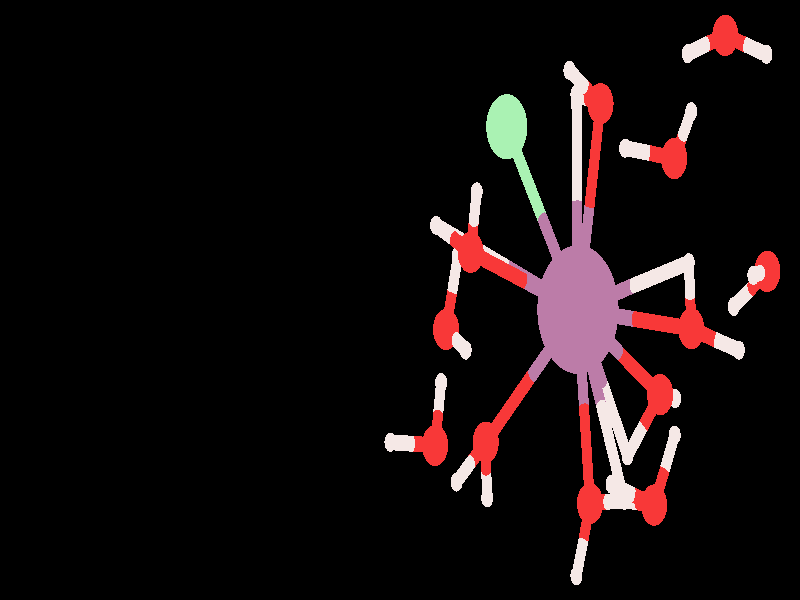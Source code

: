 #include "colors.inc"
#include "finish.inc"

global_settings {assumed_gamma 1 max_trace_level 6}
background {color White transmit 1.0}
camera {orthographic angle 0
  right -15.96*x up 7.55*y
  direction 50.00*z
  location <0,0,50.00> look_at <0,0,0>}


light_source {<  2.00,   3.00,  40.00> color White
  area_light <0.70, 0, 0>, <0, 0.70, 0>, 3, 3
  adaptive 1 jitter}
// no fog
#declare simple = finish {phong 0.7}
#declare pale = finish {ambient 0.5 diffuse 0.85 roughness 0.001 specular 0.200 }
#declare intermediate = finish {ambient 0.3 diffuse 0.6 specular 0.1 roughness 0.04}
#declare vmd = finish {ambient 0.0 diffuse 0.65 phong 0.1 phong_size 40.0 specular 0.5 }
#declare jmol = finish {ambient 0.2 diffuse 0.6 specular 1 roughness 0.001 metallic}
#declare ase2 = finish {ambient 0.05 brilliance 3 diffuse 0.6 metallic specular 0.7 roughness 0.04 reflection 0.15}
#declare ase3 = finish {ambient 0.15 brilliance 2 diffuse 0.6 metallic specular 1.0 roughness 0.001 reflection 0.0}
#declare glass = finish {ambient 0.05 diffuse 0.3 specular 1.0 roughness 0.001}
#declare glass2 = finish {ambient 0.01 diffuse 0.3 specular 1.0 reflection 0.25 roughness 0.001}
#declare Rcell = 0.050;
#declare Rbond = 0.100;

#macro atom(LOC, R, COL, TRANS, FIN)
  sphere{LOC, R texture{pigment{color COL transmit TRANS} finish{FIN}}}
#end
#macro constrain(LOC, R, COL, TRANS FIN)
union{torus{R, Rcell rotate 45*z texture{pigment{color COL transmit TRANS} finish{FIN}}}
     torus{R, Rcell rotate -45*z texture{pigment{color COL transmit TRANS} finish{FIN}}}
     translate LOC}
#end

// no cell vertices
atom(<  0.70,  -1.83,  -0.38>, 0.26, rgb <0.94, 0.04, 0.04>, 0.0, jmol) // #0
atom(<  0.82,  -1.04,  -0.96>, 0.12, rgb <0.91, 0.81, 0.79>, 0.0, jmol) // #1
atom(< -0.19,  -1.79,  -0.04>, 0.12, rgb <0.91, 0.81, 0.79>, 0.0, jmol) // #2
atom(<  4.00,   2.47,  -3.13>, 0.26, rgb <0.94, 0.04, 0.04>, 0.0, jmol) // #3
atom(<  3.38,   2.89,  -2.55>, 0.12, rgb <0.91, 0.81, 0.79>, 0.0, jmol) // #4
atom(<  3.52,   2.59,  -3.96>, 0.12, rgb <0.91, 0.81, 0.79>, 0.0, jmol) // #5
atom(<  6.49,   3.33,  -3.98>, 0.26, rgb <0.94, 0.04, 0.04>, 0.0, jmol) // #6
atom(<  5.74,   3.10,  -3.38>, 0.12, rgb <0.91, 0.81, 0.79>, 0.0, jmol) // #7
atom(<  7.31,   3.09,  -3.52>, 0.12, rgb <0.91, 0.81, 0.79>, 0.0, jmol) // #8
atom(<  1.41,   0.60,  -2.13>, 0.26, rgb <0.94, 0.04, 0.04>, 0.0, jmol) // #9
atom(<  0.72,   0.94,  -2.81>, 0.12, rgb <0.91, 0.81, 0.79>, 0.0, jmol) // #10
atom(<  1.53,   1.36,  -1.56>, 0.12, rgb <0.91, 0.81, 0.79>, 0.0, jmol) // #11
atom(<  1.71,  -1.79,  -4.89>, 0.26, rgb <0.94, 0.04, 0.04>, 0.0, jmol) // #12
atom(<  1.74,  -2.49,  -5.58>, 0.12, rgb <0.91, 0.81, 0.79>, 0.0, jmol) // #13
atom(<  1.13,  -2.29,  -4.22>, 0.12, rgb <0.91, 0.81, 0.79>, 0.0, jmol) // #14
atom(<  5.81,  -0.36,  -1.92>, 0.26, rgb <0.94, 0.04, 0.04>, 0.0, jmol) // #15
atom(<  6.76,  -0.63,  -1.74>, 0.12, rgb <0.91, 0.81, 0.79>, 0.0, jmol) // #16
atom(<  5.76,   0.47,  -1.46>, 0.12, rgb <0.91, 0.81, 0.79>, 0.0, jmol) // #17
atom(<  7.33,   0.36,  -4.22>, 0.26, rgb <0.94, 0.04, 0.04>, 0.0, jmol) // #18
atom(<  6.66,  -0.08,  -4.71>, 0.12, rgb <0.91, 0.81, 0.79>, 0.0, jmol) // #19
atom(<  7.05,   0.31,  -3.32>, 0.12, rgb <0.91, 0.81, 0.79>, 0.0, jmol) // #20
atom(<  3.79,  -2.56,  -2.64>, 0.26, rgb <0.94, 0.04, 0.04>, 0.0, jmol) // #21
atom(<  4.47,  -2.52,  -1.87>, 0.12, rgb <0.91, 0.81, 0.79>, 0.0, jmol) // #22
atom(<  3.52,  -3.47,  -2.51>, 0.12, rgb <0.91, 0.81, 0.79>, 0.0, jmol) // #23
atom(<  5.19,  -1.19,  -5.51>, 0.26, rgb <0.94, 0.04, 0.04>, 0.0, jmol) // #24
atom(<  5.49,  -1.24,  -6.41>, 0.12, rgb <0.91, 0.81, 0.79>, 0.0, jmol) // #25
atom(<  4.54,  -1.96,  -5.58>, 0.12, rgb <0.91, 0.81, 0.79>, 0.0, jmol) // #26
atom(<  0.92,  -0.37,  -7.01>, 0.26, rgb <0.94, 0.04, 0.04>, 0.0, jmol) // #27
atom(<  1.16,   0.57,  -6.93>, 0.12, rgb <0.91, 0.81, 0.79>, 0.0, jmol) // #28
atom(<  1.31,  -0.63,  -6.16>, 0.12, rgb <0.91, 0.81, 0.79>, 0.0, jmol) // #29
atom(<  5.07,  -2.58,  -0.40>, 0.26, rgb <0.94, 0.04, 0.04>, 0.0, jmol) // #30
atom(<  5.48,  -1.70,  -0.61>, 0.12, rgb <0.91, 0.81, 0.79>, 0.0, jmol) // #31
atom(<  4.22,  -2.32,   0.00>, 0.12, rgb <0.91, 0.81, 0.79>, 0.0, jmol) // #32
atom(<  5.47,   1.78,  -6.16>, 0.26, rgb <0.94, 0.04, 0.04>, 0.0, jmol) // #33
atom(<  5.81,   2.37,  -5.47>, 0.12, rgb <0.91, 0.81, 0.79>, 0.0, jmol) // #34
atom(<  4.49,   1.91,  -6.12>, 0.12, rgb <0.91, 0.81, 0.79>, 0.0, jmol) // #35
atom(<  3.55,  -0.12,  -3.62>, 0.81, rgb <0.50, 0.20, 0.39>, 0.0, jmol) // #36
atom(<  2.13,   2.18,  -5.46>, 0.41, rgb <0.40, 0.89, 0.45>, 0.0, jmol) // #37
cylinder {<  0.70,  -1.83,  -0.38>, <  0.76,  -1.44,  -0.67>, Rbond texture{pigment {color rgb <0.94, 0.04, 0.04> transmit 0.0} finish{jmol}}}
cylinder {<  0.82,  -1.04,  -0.96>, <  0.76,  -1.44,  -0.67>, Rbond texture{pigment {color rgb <0.91, 0.81, 0.79> transmit 0.0} finish{jmol}}}
cylinder {<  0.70,  -1.83,  -0.38>, <  0.26,  -1.81,  -0.21>, Rbond texture{pigment {color rgb <0.94, 0.04, 0.04> transmit 0.0} finish{jmol}}}
cylinder {< -0.19,  -1.79,  -0.04>, <  0.26,  -1.81,  -0.21>, Rbond texture{pigment {color rgb <0.91, 0.81, 0.79> transmit 0.0} finish{jmol}}}
cylinder {<  4.00,   2.47,  -3.13>, <  3.69,   2.68,  -2.84>, Rbond texture{pigment {color rgb <0.94, 0.04, 0.04> transmit 0.0} finish{jmol}}}
cylinder {<  3.38,   2.89,  -2.55>, <  3.69,   2.68,  -2.84>, Rbond texture{pigment {color rgb <0.91, 0.81, 0.79> transmit 0.0} finish{jmol}}}
cylinder {<  4.00,   2.47,  -3.13>, <  3.78,   1.18,  -3.38>, Rbond texture{pigment {color rgb <0.94, 0.04, 0.04> transmit 0.0} finish{jmol}}}
cylinder {<  3.55,  -0.12,  -3.62>, <  3.78,   1.18,  -3.38>, Rbond texture{pigment {color rgb <0.50, 0.20, 0.39> transmit 0.0} finish{jmol}}}
cylinder {<  4.00,   2.47,  -3.13>, <  3.76,   2.53,  -3.54>, Rbond texture{pigment {color rgb <0.94, 0.04, 0.04> transmit 0.0} finish{jmol}}}
cylinder {<  3.52,   2.59,  -3.96>, <  3.76,   2.53,  -3.54>, Rbond texture{pigment {color rgb <0.91, 0.81, 0.79> transmit 0.0} finish{jmol}}}
cylinder {<  3.52,   2.59,  -3.96>, <  3.53,   1.24,  -3.79>, Rbond texture{pigment {color rgb <0.91, 0.81, 0.79> transmit 0.0} finish{jmol}}}
cylinder {<  3.55,  -0.12,  -3.62>, <  3.53,   1.24,  -3.79>, Rbond texture{pigment {color rgb <0.50, 0.20, 0.39> transmit 0.0} finish{jmol}}}
cylinder {<  6.49,   3.33,  -3.98>, <  6.12,   3.22,  -3.68>, Rbond texture{pigment {color rgb <0.94, 0.04, 0.04> transmit 0.0} finish{jmol}}}
cylinder {<  5.74,   3.10,  -3.38>, <  6.12,   3.22,  -3.68>, Rbond texture{pigment {color rgb <0.91, 0.81, 0.79> transmit 0.0} finish{jmol}}}
cylinder {<  6.49,   3.33,  -3.98>, <  6.90,   3.21,  -3.75>, Rbond texture{pigment {color rgb <0.94, 0.04, 0.04> transmit 0.0} finish{jmol}}}
cylinder {<  7.31,   3.09,  -3.52>, <  6.90,   3.21,  -3.75>, Rbond texture{pigment {color rgb <0.91, 0.81, 0.79> transmit 0.0} finish{jmol}}}
cylinder {<  1.41,   0.60,  -2.13>, <  1.47,   0.98,  -1.84>, Rbond texture{pigment {color rgb <0.94, 0.04, 0.04> transmit 0.0} finish{jmol}}}
cylinder {<  1.53,   1.36,  -1.56>, <  1.47,   0.98,  -1.84>, Rbond texture{pigment {color rgb <0.91, 0.81, 0.79> transmit 0.0} finish{jmol}}}
cylinder {<  1.41,   0.60,  -2.13>, <  1.07,   0.77,  -2.47>, Rbond texture{pigment {color rgb <0.94, 0.04, 0.04> transmit 0.0} finish{jmol}}}
cylinder {<  0.72,   0.94,  -2.81>, <  1.07,   0.77,  -2.47>, Rbond texture{pigment {color rgb <0.91, 0.81, 0.79> transmit 0.0} finish{jmol}}}
cylinder {<  1.41,   0.60,  -2.13>, <  2.48,   0.24,  -2.88>, Rbond texture{pigment {color rgb <0.94, 0.04, 0.04> transmit 0.0} finish{jmol}}}
cylinder {<  3.55,  -0.12,  -3.62>, <  2.48,   0.24,  -2.88>, Rbond texture{pigment {color rgb <0.50, 0.20, 0.39> transmit 0.0} finish{jmol}}}
cylinder {<  0.72,   0.94,  -2.81>, <  2.14,   0.41,  -3.22>, Rbond texture{pigment {color rgb <0.91, 0.81, 0.79> transmit 0.0} finish{jmol}}}
cylinder {<  3.55,  -0.12,  -3.62>, <  2.14,   0.41,  -3.22>, Rbond texture{pigment {color rgb <0.50, 0.20, 0.39> transmit 0.0} finish{jmol}}}
cylinder {<  1.71,  -1.79,  -4.89>, <  2.63,  -0.95,  -4.26>, Rbond texture{pigment {color rgb <0.94, 0.04, 0.04> transmit 0.0} finish{jmol}}}
cylinder {<  3.55,  -0.12,  -3.62>, <  2.63,  -0.95,  -4.26>, Rbond texture{pigment {color rgb <0.50, 0.20, 0.39> transmit 0.0} finish{jmol}}}
cylinder {<  1.71,  -1.79,  -4.89>, <  1.42,  -2.04,  -4.55>, Rbond texture{pigment {color rgb <0.94, 0.04, 0.04> transmit 0.0} finish{jmol}}}
cylinder {<  1.13,  -2.29,  -4.22>, <  1.42,  -2.04,  -4.55>, Rbond texture{pigment {color rgb <0.91, 0.81, 0.79> transmit 0.0} finish{jmol}}}
cylinder {<  1.71,  -1.79,  -4.89>, <  1.72,  -2.14,  -5.24>, Rbond texture{pigment {color rgb <0.94, 0.04, 0.04> transmit 0.0} finish{jmol}}}
cylinder {<  1.74,  -2.49,  -5.58>, <  1.72,  -2.14,  -5.24>, Rbond texture{pigment {color rgb <0.91, 0.81, 0.79> transmit 0.0} finish{jmol}}}
cylinder {<  5.81,  -0.36,  -1.92>, <  4.68,  -0.24,  -2.77>, Rbond texture{pigment {color rgb <0.94, 0.04, 0.04> transmit 0.0} finish{jmol}}}
cylinder {<  3.55,  -0.12,  -3.62>, <  4.68,  -0.24,  -2.77>, Rbond texture{pigment {color rgb <0.50, 0.20, 0.39> transmit 0.0} finish{jmol}}}
cylinder {<  5.81,  -0.36,  -1.92>, <  6.29,  -0.50,  -1.83>, Rbond texture{pigment {color rgb <0.94, 0.04, 0.04> transmit 0.0} finish{jmol}}}
cylinder {<  6.76,  -0.63,  -1.74>, <  6.29,  -0.50,  -1.83>, Rbond texture{pigment {color rgb <0.91, 0.81, 0.79> transmit 0.0} finish{jmol}}}
cylinder {<  5.81,  -0.36,  -1.92>, <  5.79,   0.05,  -1.69>, Rbond texture{pigment {color rgb <0.94, 0.04, 0.04> transmit 0.0} finish{jmol}}}
cylinder {<  5.76,   0.47,  -1.46>, <  5.79,   0.05,  -1.69>, Rbond texture{pigment {color rgb <0.91, 0.81, 0.79> transmit 0.0} finish{jmol}}}
cylinder {<  5.76,   0.47,  -1.46>, <  4.65,   0.18,  -2.54>, Rbond texture{pigment {color rgb <0.91, 0.81, 0.79> transmit 0.0} finish{jmol}}}
cylinder {<  3.55,  -0.12,  -3.62>, <  4.65,   0.18,  -2.54>, Rbond texture{pigment {color rgb <0.50, 0.20, 0.39> transmit 0.0} finish{jmol}}}
cylinder {<  7.33,   0.36,  -4.22>, <  7.19,   0.34,  -3.77>, Rbond texture{pigment {color rgb <0.94, 0.04, 0.04> transmit 0.0} finish{jmol}}}
cylinder {<  7.05,   0.31,  -3.32>, <  7.19,   0.34,  -3.77>, Rbond texture{pigment {color rgb <0.91, 0.81, 0.79> transmit 0.0} finish{jmol}}}
cylinder {<  7.33,   0.36,  -4.22>, <  7.00,   0.14,  -4.47>, Rbond texture{pigment {color rgb <0.94, 0.04, 0.04> transmit 0.0} finish{jmol}}}
cylinder {<  6.66,  -0.08,  -4.71>, <  7.00,   0.14,  -4.47>, Rbond texture{pigment {color rgb <0.91, 0.81, 0.79> transmit 0.0} finish{jmol}}}
cylinder {<  3.79,  -2.56,  -2.64>, <  3.66,  -3.02,  -2.58>, Rbond texture{pigment {color rgb <0.94, 0.04, 0.04> transmit 0.0} finish{jmol}}}
cylinder {<  3.52,  -3.47,  -2.51>, <  3.66,  -3.02,  -2.58>, Rbond texture{pigment {color rgb <0.91, 0.81, 0.79> transmit 0.0} finish{jmol}}}
cylinder {<  3.79,  -2.56,  -2.64>, <  3.67,  -1.34,  -3.13>, Rbond texture{pigment {color rgb <0.94, 0.04, 0.04> transmit 0.0} finish{jmol}}}
cylinder {<  3.55,  -0.12,  -3.62>, <  3.67,  -1.34,  -3.13>, Rbond texture{pigment {color rgb <0.50, 0.20, 0.39> transmit 0.0} finish{jmol}}}
cylinder {<  3.79,  -2.56,  -2.64>, <  4.13,  -2.54,  -2.25>, Rbond texture{pigment {color rgb <0.94, 0.04, 0.04> transmit 0.0} finish{jmol}}}
cylinder {<  4.47,  -2.52,  -1.87>, <  4.13,  -2.54,  -2.25>, Rbond texture{pigment {color rgb <0.91, 0.81, 0.79> transmit 0.0} finish{jmol}}}
cylinder {<  4.47,  -2.52,  -1.87>, <  4.01,  -1.32,  -2.75>, Rbond texture{pigment {color rgb <0.91, 0.81, 0.79> transmit 0.0} finish{jmol}}}
cylinder {<  3.55,  -0.12,  -3.62>, <  4.01,  -1.32,  -2.75>, Rbond texture{pigment {color rgb <0.50, 0.20, 0.39> transmit 0.0} finish{jmol}}}
cylinder {<  4.47,  -2.52,  -1.87>, <  4.77,  -2.55,  -1.13>, Rbond texture{pigment {color rgb <0.91, 0.81, 0.79> transmit 0.0} finish{jmol}}}
cylinder {<  5.07,  -2.58,  -0.40>, <  4.77,  -2.55,  -1.13>, Rbond texture{pigment {color rgb <0.94, 0.04, 0.04> transmit 0.0} finish{jmol}}}
cylinder {<  5.19,  -1.19,  -5.51>, <  4.37,  -0.66,  -4.57>, Rbond texture{pigment {color rgb <0.94, 0.04, 0.04> transmit 0.0} finish{jmol}}}
cylinder {<  3.55,  -0.12,  -3.62>, <  4.37,  -0.66,  -4.57>, Rbond texture{pigment {color rgb <0.50, 0.20, 0.39> transmit 0.0} finish{jmol}}}
cylinder {<  5.19,  -1.19,  -5.51>, <  4.86,  -1.58,  -5.55>, Rbond texture{pigment {color rgb <0.94, 0.04, 0.04> transmit 0.0} finish{jmol}}}
cylinder {<  4.54,  -1.96,  -5.58>, <  4.86,  -1.58,  -5.55>, Rbond texture{pigment {color rgb <0.91, 0.81, 0.79> transmit 0.0} finish{jmol}}}
cylinder {<  5.19,  -1.19,  -5.51>, <  5.34,  -1.22,  -5.96>, Rbond texture{pigment {color rgb <0.94, 0.04, 0.04> transmit 0.0} finish{jmol}}}
cylinder {<  5.49,  -1.24,  -6.41>, <  5.34,  -1.22,  -5.96>, Rbond texture{pigment {color rgb <0.91, 0.81, 0.79> transmit 0.0} finish{jmol}}}
cylinder {<  4.54,  -1.96,  -5.58>, <  4.04,  -1.04,  -4.60>, Rbond texture{pigment {color rgb <0.91, 0.81, 0.79> transmit 0.0} finish{jmol}}}
cylinder {<  3.55,  -0.12,  -3.62>, <  4.04,  -1.04,  -4.60>, Rbond texture{pigment {color rgb <0.50, 0.20, 0.39> transmit 0.0} finish{jmol}}}
cylinder {<  0.92,  -0.37,  -7.01>, <  1.04,   0.10,  -6.97>, Rbond texture{pigment {color rgb <0.94, 0.04, 0.04> transmit 0.0} finish{jmol}}}
cylinder {<  1.16,   0.57,  -6.93>, <  1.04,   0.10,  -6.97>, Rbond texture{pigment {color rgb <0.91, 0.81, 0.79> transmit 0.0} finish{jmol}}}
cylinder {<  0.92,  -0.37,  -7.01>, <  1.12,  -0.50,  -6.58>, Rbond texture{pigment {color rgb <0.94, 0.04, 0.04> transmit 0.0} finish{jmol}}}
cylinder {<  1.31,  -0.63,  -6.16>, <  1.12,  -0.50,  -6.58>, Rbond texture{pigment {color rgb <0.91, 0.81, 0.79> transmit 0.0} finish{jmol}}}
cylinder {<  5.07,  -2.58,  -0.40>, <  4.65,  -2.45,  -0.20>, Rbond texture{pigment {color rgb <0.94, 0.04, 0.04> transmit 0.0} finish{jmol}}}
cylinder {<  4.22,  -2.32,   0.00>, <  4.65,  -2.45,  -0.20>, Rbond texture{pigment {color rgb <0.91, 0.81, 0.79> transmit 0.0} finish{jmol}}}
cylinder {<  5.07,  -2.58,  -0.40>, <  5.28,  -2.14,  -0.50>, Rbond texture{pigment {color rgb <0.94, 0.04, 0.04> transmit 0.0} finish{jmol}}}
cylinder {<  5.48,  -1.70,  -0.61>, <  5.28,  -2.14,  -0.50>, Rbond texture{pigment {color rgb <0.91, 0.81, 0.79> transmit 0.0} finish{jmol}}}
cylinder {<  5.47,   1.78,  -6.16>, <  4.98,   1.85,  -6.14>, Rbond texture{pigment {color rgb <0.94, 0.04, 0.04> transmit 0.0} finish{jmol}}}
cylinder {<  4.49,   1.91,  -6.12>, <  4.98,   1.85,  -6.14>, Rbond texture{pigment {color rgb <0.91, 0.81, 0.79> transmit 0.0} finish{jmol}}}
cylinder {<  5.47,   1.78,  -6.16>, <  5.64,   2.07,  -5.82>, Rbond texture{pigment {color rgb <0.94, 0.04, 0.04> transmit 0.0} finish{jmol}}}
cylinder {<  5.81,   2.37,  -5.47>, <  5.64,   2.07,  -5.82>, Rbond texture{pigment {color rgb <0.91, 0.81, 0.79> transmit 0.0} finish{jmol}}}
cylinder {<  3.55,  -0.12,  -3.62>, <  2.84,   1.03,  -4.54>, Rbond texture{pigment {color rgb <0.50, 0.20, 0.39> transmit 0.0} finish{jmol}}}
cylinder {<  2.13,   2.18,  -5.46>, <  2.84,   1.03,  -4.54>, Rbond texture{pigment {color rgb <0.40, 0.89, 0.45> transmit 0.0} finish{jmol}}}
// no constraints
